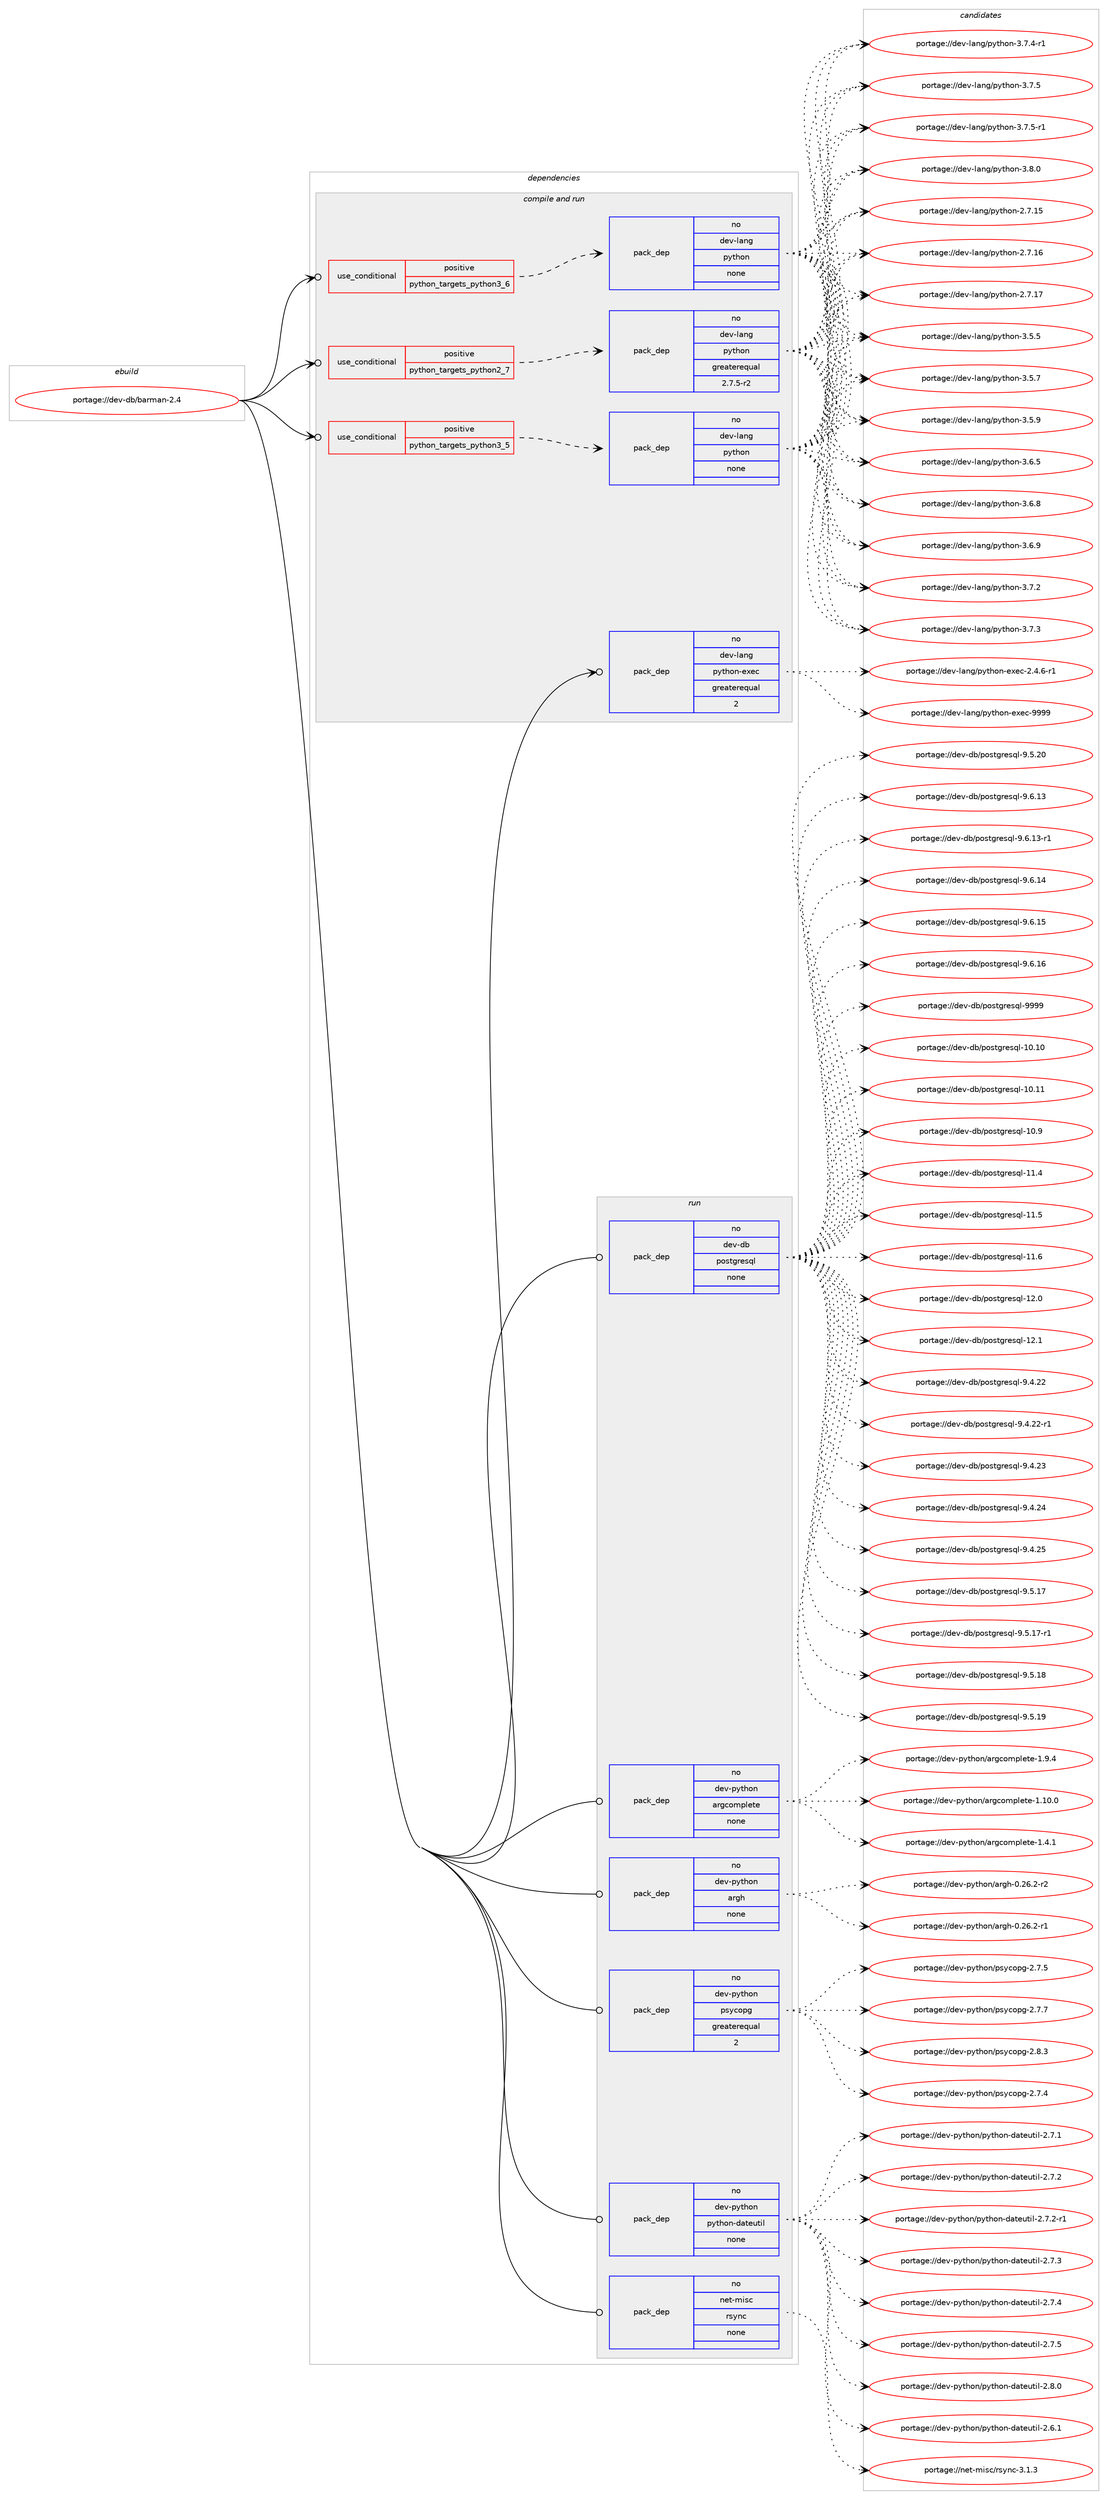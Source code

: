 digraph prolog {

# *************
# Graph options
# *************

newrank=true;
concentrate=true;
compound=true;
graph [rankdir=LR,fontname=Helvetica,fontsize=10,ranksep=1.5];#, ranksep=2.5, nodesep=0.2];
edge  [arrowhead=vee];
node  [fontname=Helvetica,fontsize=10];

# **********
# The ebuild
# **********

subgraph cluster_leftcol {
color=gray;
rank=same;
label=<<i>ebuild</i>>;
id [label="portage://dev-db/barman-2.4", color=red, width=4, href="../dev-db/barman-2.4.svg"];
}

# ****************
# The dependencies
# ****************

subgraph cluster_midcol {
color=gray;
label=<<i>dependencies</i>>;
subgraph cluster_compile {
fillcolor="#eeeeee";
style=filled;
label=<<i>compile</i>>;
}
subgraph cluster_compileandrun {
fillcolor="#eeeeee";
style=filled;
label=<<i>compile and run</i>>;
subgraph cond11954 {
dependency53042 [label=<<TABLE BORDER="0" CELLBORDER="1" CELLSPACING="0" CELLPADDING="4"><TR><TD ROWSPAN="3" CELLPADDING="10">use_conditional</TD></TR><TR><TD>positive</TD></TR><TR><TD>python_targets_python2_7</TD></TR></TABLE>>, shape=none, color=red];
subgraph pack39950 {
dependency53043 [label=<<TABLE BORDER="0" CELLBORDER="1" CELLSPACING="0" CELLPADDING="4" WIDTH="220"><TR><TD ROWSPAN="6" CELLPADDING="30">pack_dep</TD></TR><TR><TD WIDTH="110">no</TD></TR><TR><TD>dev-lang</TD></TR><TR><TD>python</TD></TR><TR><TD>greaterequal</TD></TR><TR><TD>2.7.5-r2</TD></TR></TABLE>>, shape=none, color=blue];
}
dependency53042:e -> dependency53043:w [weight=20,style="dashed",arrowhead="vee"];
}
id:e -> dependency53042:w [weight=20,style="solid",arrowhead="odotvee"];
subgraph cond11955 {
dependency53044 [label=<<TABLE BORDER="0" CELLBORDER="1" CELLSPACING="0" CELLPADDING="4"><TR><TD ROWSPAN="3" CELLPADDING="10">use_conditional</TD></TR><TR><TD>positive</TD></TR><TR><TD>python_targets_python3_5</TD></TR></TABLE>>, shape=none, color=red];
subgraph pack39951 {
dependency53045 [label=<<TABLE BORDER="0" CELLBORDER="1" CELLSPACING="0" CELLPADDING="4" WIDTH="220"><TR><TD ROWSPAN="6" CELLPADDING="30">pack_dep</TD></TR><TR><TD WIDTH="110">no</TD></TR><TR><TD>dev-lang</TD></TR><TR><TD>python</TD></TR><TR><TD>none</TD></TR><TR><TD></TD></TR></TABLE>>, shape=none, color=blue];
}
dependency53044:e -> dependency53045:w [weight=20,style="dashed",arrowhead="vee"];
}
id:e -> dependency53044:w [weight=20,style="solid",arrowhead="odotvee"];
subgraph cond11956 {
dependency53046 [label=<<TABLE BORDER="0" CELLBORDER="1" CELLSPACING="0" CELLPADDING="4"><TR><TD ROWSPAN="3" CELLPADDING="10">use_conditional</TD></TR><TR><TD>positive</TD></TR><TR><TD>python_targets_python3_6</TD></TR></TABLE>>, shape=none, color=red];
subgraph pack39952 {
dependency53047 [label=<<TABLE BORDER="0" CELLBORDER="1" CELLSPACING="0" CELLPADDING="4" WIDTH="220"><TR><TD ROWSPAN="6" CELLPADDING="30">pack_dep</TD></TR><TR><TD WIDTH="110">no</TD></TR><TR><TD>dev-lang</TD></TR><TR><TD>python</TD></TR><TR><TD>none</TD></TR><TR><TD></TD></TR></TABLE>>, shape=none, color=blue];
}
dependency53046:e -> dependency53047:w [weight=20,style="dashed",arrowhead="vee"];
}
id:e -> dependency53046:w [weight=20,style="solid",arrowhead="odotvee"];
subgraph pack39953 {
dependency53048 [label=<<TABLE BORDER="0" CELLBORDER="1" CELLSPACING="0" CELLPADDING="4" WIDTH="220"><TR><TD ROWSPAN="6" CELLPADDING="30">pack_dep</TD></TR><TR><TD WIDTH="110">no</TD></TR><TR><TD>dev-lang</TD></TR><TR><TD>python-exec</TD></TR><TR><TD>greaterequal</TD></TR><TR><TD>2</TD></TR></TABLE>>, shape=none, color=blue];
}
id:e -> dependency53048:w [weight=20,style="solid",arrowhead="odotvee"];
}
subgraph cluster_run {
fillcolor="#eeeeee";
style=filled;
label=<<i>run</i>>;
subgraph pack39954 {
dependency53049 [label=<<TABLE BORDER="0" CELLBORDER="1" CELLSPACING="0" CELLPADDING="4" WIDTH="220"><TR><TD ROWSPAN="6" CELLPADDING="30">pack_dep</TD></TR><TR><TD WIDTH="110">no</TD></TR><TR><TD>dev-db</TD></TR><TR><TD>postgresql</TD></TR><TR><TD>none</TD></TR><TR><TD></TD></TR></TABLE>>, shape=none, color=blue];
}
id:e -> dependency53049:w [weight=20,style="solid",arrowhead="odot"];
subgraph pack39955 {
dependency53050 [label=<<TABLE BORDER="0" CELLBORDER="1" CELLSPACING="0" CELLPADDING="4" WIDTH="220"><TR><TD ROWSPAN="6" CELLPADDING="30">pack_dep</TD></TR><TR><TD WIDTH="110">no</TD></TR><TR><TD>dev-python</TD></TR><TR><TD>argcomplete</TD></TR><TR><TD>none</TD></TR><TR><TD></TD></TR></TABLE>>, shape=none, color=blue];
}
id:e -> dependency53050:w [weight=20,style="solid",arrowhead="odot"];
subgraph pack39956 {
dependency53051 [label=<<TABLE BORDER="0" CELLBORDER="1" CELLSPACING="0" CELLPADDING="4" WIDTH="220"><TR><TD ROWSPAN="6" CELLPADDING="30">pack_dep</TD></TR><TR><TD WIDTH="110">no</TD></TR><TR><TD>dev-python</TD></TR><TR><TD>argh</TD></TR><TR><TD>none</TD></TR><TR><TD></TD></TR></TABLE>>, shape=none, color=blue];
}
id:e -> dependency53051:w [weight=20,style="solid",arrowhead="odot"];
subgraph pack39957 {
dependency53052 [label=<<TABLE BORDER="0" CELLBORDER="1" CELLSPACING="0" CELLPADDING="4" WIDTH="220"><TR><TD ROWSPAN="6" CELLPADDING="30">pack_dep</TD></TR><TR><TD WIDTH="110">no</TD></TR><TR><TD>dev-python</TD></TR><TR><TD>psycopg</TD></TR><TR><TD>greaterequal</TD></TR><TR><TD>2</TD></TR></TABLE>>, shape=none, color=blue];
}
id:e -> dependency53052:w [weight=20,style="solid",arrowhead="odot"];
subgraph pack39958 {
dependency53053 [label=<<TABLE BORDER="0" CELLBORDER="1" CELLSPACING="0" CELLPADDING="4" WIDTH="220"><TR><TD ROWSPAN="6" CELLPADDING="30">pack_dep</TD></TR><TR><TD WIDTH="110">no</TD></TR><TR><TD>dev-python</TD></TR><TR><TD>python-dateutil</TD></TR><TR><TD>none</TD></TR><TR><TD></TD></TR></TABLE>>, shape=none, color=blue];
}
id:e -> dependency53053:w [weight=20,style="solid",arrowhead="odot"];
subgraph pack39959 {
dependency53054 [label=<<TABLE BORDER="0" CELLBORDER="1" CELLSPACING="0" CELLPADDING="4" WIDTH="220"><TR><TD ROWSPAN="6" CELLPADDING="30">pack_dep</TD></TR><TR><TD WIDTH="110">no</TD></TR><TR><TD>net-misc</TD></TR><TR><TD>rsync</TD></TR><TR><TD>none</TD></TR><TR><TD></TD></TR></TABLE>>, shape=none, color=blue];
}
id:e -> dependency53054:w [weight=20,style="solid",arrowhead="odot"];
}
}

# **************
# The candidates
# **************

subgraph cluster_choices {
rank=same;
color=gray;
label=<<i>candidates</i>>;

subgraph choice39950 {
color=black;
nodesep=1;
choiceportage10010111845108971101034711212111610411111045504655464953 [label="portage://dev-lang/python-2.7.15", color=red, width=4,href="../dev-lang/python-2.7.15.svg"];
choiceportage10010111845108971101034711212111610411111045504655464954 [label="portage://dev-lang/python-2.7.16", color=red, width=4,href="../dev-lang/python-2.7.16.svg"];
choiceportage10010111845108971101034711212111610411111045504655464955 [label="portage://dev-lang/python-2.7.17", color=red, width=4,href="../dev-lang/python-2.7.17.svg"];
choiceportage100101118451089711010347112121116104111110455146534653 [label="portage://dev-lang/python-3.5.5", color=red, width=4,href="../dev-lang/python-3.5.5.svg"];
choiceportage100101118451089711010347112121116104111110455146534655 [label="portage://dev-lang/python-3.5.7", color=red, width=4,href="../dev-lang/python-3.5.7.svg"];
choiceportage100101118451089711010347112121116104111110455146534657 [label="portage://dev-lang/python-3.5.9", color=red, width=4,href="../dev-lang/python-3.5.9.svg"];
choiceportage100101118451089711010347112121116104111110455146544653 [label="portage://dev-lang/python-3.6.5", color=red, width=4,href="../dev-lang/python-3.6.5.svg"];
choiceportage100101118451089711010347112121116104111110455146544656 [label="portage://dev-lang/python-3.6.8", color=red, width=4,href="../dev-lang/python-3.6.8.svg"];
choiceportage100101118451089711010347112121116104111110455146544657 [label="portage://dev-lang/python-3.6.9", color=red, width=4,href="../dev-lang/python-3.6.9.svg"];
choiceportage100101118451089711010347112121116104111110455146554650 [label="portage://dev-lang/python-3.7.2", color=red, width=4,href="../dev-lang/python-3.7.2.svg"];
choiceportage100101118451089711010347112121116104111110455146554651 [label="portage://dev-lang/python-3.7.3", color=red, width=4,href="../dev-lang/python-3.7.3.svg"];
choiceportage1001011184510897110103471121211161041111104551465546524511449 [label="portage://dev-lang/python-3.7.4-r1", color=red, width=4,href="../dev-lang/python-3.7.4-r1.svg"];
choiceportage100101118451089711010347112121116104111110455146554653 [label="portage://dev-lang/python-3.7.5", color=red, width=4,href="../dev-lang/python-3.7.5.svg"];
choiceportage1001011184510897110103471121211161041111104551465546534511449 [label="portage://dev-lang/python-3.7.5-r1", color=red, width=4,href="../dev-lang/python-3.7.5-r1.svg"];
choiceportage100101118451089711010347112121116104111110455146564648 [label="portage://dev-lang/python-3.8.0", color=red, width=4,href="../dev-lang/python-3.8.0.svg"];
dependency53043:e -> choiceportage10010111845108971101034711212111610411111045504655464953:w [style=dotted,weight="100"];
dependency53043:e -> choiceportage10010111845108971101034711212111610411111045504655464954:w [style=dotted,weight="100"];
dependency53043:e -> choiceportage10010111845108971101034711212111610411111045504655464955:w [style=dotted,weight="100"];
dependency53043:e -> choiceportage100101118451089711010347112121116104111110455146534653:w [style=dotted,weight="100"];
dependency53043:e -> choiceportage100101118451089711010347112121116104111110455146534655:w [style=dotted,weight="100"];
dependency53043:e -> choiceportage100101118451089711010347112121116104111110455146534657:w [style=dotted,weight="100"];
dependency53043:e -> choiceportage100101118451089711010347112121116104111110455146544653:w [style=dotted,weight="100"];
dependency53043:e -> choiceportage100101118451089711010347112121116104111110455146544656:w [style=dotted,weight="100"];
dependency53043:e -> choiceportage100101118451089711010347112121116104111110455146544657:w [style=dotted,weight="100"];
dependency53043:e -> choiceportage100101118451089711010347112121116104111110455146554650:w [style=dotted,weight="100"];
dependency53043:e -> choiceportage100101118451089711010347112121116104111110455146554651:w [style=dotted,weight="100"];
dependency53043:e -> choiceportage1001011184510897110103471121211161041111104551465546524511449:w [style=dotted,weight="100"];
dependency53043:e -> choiceportage100101118451089711010347112121116104111110455146554653:w [style=dotted,weight="100"];
dependency53043:e -> choiceportage1001011184510897110103471121211161041111104551465546534511449:w [style=dotted,weight="100"];
dependency53043:e -> choiceportage100101118451089711010347112121116104111110455146564648:w [style=dotted,weight="100"];
}
subgraph choice39951 {
color=black;
nodesep=1;
choiceportage10010111845108971101034711212111610411111045504655464953 [label="portage://dev-lang/python-2.7.15", color=red, width=4,href="../dev-lang/python-2.7.15.svg"];
choiceportage10010111845108971101034711212111610411111045504655464954 [label="portage://dev-lang/python-2.7.16", color=red, width=4,href="../dev-lang/python-2.7.16.svg"];
choiceportage10010111845108971101034711212111610411111045504655464955 [label="portage://dev-lang/python-2.7.17", color=red, width=4,href="../dev-lang/python-2.7.17.svg"];
choiceportage100101118451089711010347112121116104111110455146534653 [label="portage://dev-lang/python-3.5.5", color=red, width=4,href="../dev-lang/python-3.5.5.svg"];
choiceportage100101118451089711010347112121116104111110455146534655 [label="portage://dev-lang/python-3.5.7", color=red, width=4,href="../dev-lang/python-3.5.7.svg"];
choiceportage100101118451089711010347112121116104111110455146534657 [label="portage://dev-lang/python-3.5.9", color=red, width=4,href="../dev-lang/python-3.5.9.svg"];
choiceportage100101118451089711010347112121116104111110455146544653 [label="portage://dev-lang/python-3.6.5", color=red, width=4,href="../dev-lang/python-3.6.5.svg"];
choiceportage100101118451089711010347112121116104111110455146544656 [label="portage://dev-lang/python-3.6.8", color=red, width=4,href="../dev-lang/python-3.6.8.svg"];
choiceportage100101118451089711010347112121116104111110455146544657 [label="portage://dev-lang/python-3.6.9", color=red, width=4,href="../dev-lang/python-3.6.9.svg"];
choiceportage100101118451089711010347112121116104111110455146554650 [label="portage://dev-lang/python-3.7.2", color=red, width=4,href="../dev-lang/python-3.7.2.svg"];
choiceportage100101118451089711010347112121116104111110455146554651 [label="portage://dev-lang/python-3.7.3", color=red, width=4,href="../dev-lang/python-3.7.3.svg"];
choiceportage1001011184510897110103471121211161041111104551465546524511449 [label="portage://dev-lang/python-3.7.4-r1", color=red, width=4,href="../dev-lang/python-3.7.4-r1.svg"];
choiceportage100101118451089711010347112121116104111110455146554653 [label="portage://dev-lang/python-3.7.5", color=red, width=4,href="../dev-lang/python-3.7.5.svg"];
choiceportage1001011184510897110103471121211161041111104551465546534511449 [label="portage://dev-lang/python-3.7.5-r1", color=red, width=4,href="../dev-lang/python-3.7.5-r1.svg"];
choiceportage100101118451089711010347112121116104111110455146564648 [label="portage://dev-lang/python-3.8.0", color=red, width=4,href="../dev-lang/python-3.8.0.svg"];
dependency53045:e -> choiceportage10010111845108971101034711212111610411111045504655464953:w [style=dotted,weight="100"];
dependency53045:e -> choiceportage10010111845108971101034711212111610411111045504655464954:w [style=dotted,weight="100"];
dependency53045:e -> choiceportage10010111845108971101034711212111610411111045504655464955:w [style=dotted,weight="100"];
dependency53045:e -> choiceportage100101118451089711010347112121116104111110455146534653:w [style=dotted,weight="100"];
dependency53045:e -> choiceportage100101118451089711010347112121116104111110455146534655:w [style=dotted,weight="100"];
dependency53045:e -> choiceportage100101118451089711010347112121116104111110455146534657:w [style=dotted,weight="100"];
dependency53045:e -> choiceportage100101118451089711010347112121116104111110455146544653:w [style=dotted,weight="100"];
dependency53045:e -> choiceportage100101118451089711010347112121116104111110455146544656:w [style=dotted,weight="100"];
dependency53045:e -> choiceportage100101118451089711010347112121116104111110455146544657:w [style=dotted,weight="100"];
dependency53045:e -> choiceportage100101118451089711010347112121116104111110455146554650:w [style=dotted,weight="100"];
dependency53045:e -> choiceportage100101118451089711010347112121116104111110455146554651:w [style=dotted,weight="100"];
dependency53045:e -> choiceportage1001011184510897110103471121211161041111104551465546524511449:w [style=dotted,weight="100"];
dependency53045:e -> choiceportage100101118451089711010347112121116104111110455146554653:w [style=dotted,weight="100"];
dependency53045:e -> choiceportage1001011184510897110103471121211161041111104551465546534511449:w [style=dotted,weight="100"];
dependency53045:e -> choiceportage100101118451089711010347112121116104111110455146564648:w [style=dotted,weight="100"];
}
subgraph choice39952 {
color=black;
nodesep=1;
choiceportage10010111845108971101034711212111610411111045504655464953 [label="portage://dev-lang/python-2.7.15", color=red, width=4,href="../dev-lang/python-2.7.15.svg"];
choiceportage10010111845108971101034711212111610411111045504655464954 [label="portage://dev-lang/python-2.7.16", color=red, width=4,href="../dev-lang/python-2.7.16.svg"];
choiceportage10010111845108971101034711212111610411111045504655464955 [label="portage://dev-lang/python-2.7.17", color=red, width=4,href="../dev-lang/python-2.7.17.svg"];
choiceportage100101118451089711010347112121116104111110455146534653 [label="portage://dev-lang/python-3.5.5", color=red, width=4,href="../dev-lang/python-3.5.5.svg"];
choiceportage100101118451089711010347112121116104111110455146534655 [label="portage://dev-lang/python-3.5.7", color=red, width=4,href="../dev-lang/python-3.5.7.svg"];
choiceportage100101118451089711010347112121116104111110455146534657 [label="portage://dev-lang/python-3.5.9", color=red, width=4,href="../dev-lang/python-3.5.9.svg"];
choiceportage100101118451089711010347112121116104111110455146544653 [label="portage://dev-lang/python-3.6.5", color=red, width=4,href="../dev-lang/python-3.6.5.svg"];
choiceportage100101118451089711010347112121116104111110455146544656 [label="portage://dev-lang/python-3.6.8", color=red, width=4,href="../dev-lang/python-3.6.8.svg"];
choiceportage100101118451089711010347112121116104111110455146544657 [label="portage://dev-lang/python-3.6.9", color=red, width=4,href="../dev-lang/python-3.6.9.svg"];
choiceportage100101118451089711010347112121116104111110455146554650 [label="portage://dev-lang/python-3.7.2", color=red, width=4,href="../dev-lang/python-3.7.2.svg"];
choiceportage100101118451089711010347112121116104111110455146554651 [label="portage://dev-lang/python-3.7.3", color=red, width=4,href="../dev-lang/python-3.7.3.svg"];
choiceportage1001011184510897110103471121211161041111104551465546524511449 [label="portage://dev-lang/python-3.7.4-r1", color=red, width=4,href="../dev-lang/python-3.7.4-r1.svg"];
choiceportage100101118451089711010347112121116104111110455146554653 [label="portage://dev-lang/python-3.7.5", color=red, width=4,href="../dev-lang/python-3.7.5.svg"];
choiceportage1001011184510897110103471121211161041111104551465546534511449 [label="portage://dev-lang/python-3.7.5-r1", color=red, width=4,href="../dev-lang/python-3.7.5-r1.svg"];
choiceportage100101118451089711010347112121116104111110455146564648 [label="portage://dev-lang/python-3.8.0", color=red, width=4,href="../dev-lang/python-3.8.0.svg"];
dependency53047:e -> choiceportage10010111845108971101034711212111610411111045504655464953:w [style=dotted,weight="100"];
dependency53047:e -> choiceportage10010111845108971101034711212111610411111045504655464954:w [style=dotted,weight="100"];
dependency53047:e -> choiceportage10010111845108971101034711212111610411111045504655464955:w [style=dotted,weight="100"];
dependency53047:e -> choiceportage100101118451089711010347112121116104111110455146534653:w [style=dotted,weight="100"];
dependency53047:e -> choiceportage100101118451089711010347112121116104111110455146534655:w [style=dotted,weight="100"];
dependency53047:e -> choiceportage100101118451089711010347112121116104111110455146534657:w [style=dotted,weight="100"];
dependency53047:e -> choiceportage100101118451089711010347112121116104111110455146544653:w [style=dotted,weight="100"];
dependency53047:e -> choiceportage100101118451089711010347112121116104111110455146544656:w [style=dotted,weight="100"];
dependency53047:e -> choiceportage100101118451089711010347112121116104111110455146544657:w [style=dotted,weight="100"];
dependency53047:e -> choiceportage100101118451089711010347112121116104111110455146554650:w [style=dotted,weight="100"];
dependency53047:e -> choiceportage100101118451089711010347112121116104111110455146554651:w [style=dotted,weight="100"];
dependency53047:e -> choiceportage1001011184510897110103471121211161041111104551465546524511449:w [style=dotted,weight="100"];
dependency53047:e -> choiceportage100101118451089711010347112121116104111110455146554653:w [style=dotted,weight="100"];
dependency53047:e -> choiceportage1001011184510897110103471121211161041111104551465546534511449:w [style=dotted,weight="100"];
dependency53047:e -> choiceportage100101118451089711010347112121116104111110455146564648:w [style=dotted,weight="100"];
}
subgraph choice39953 {
color=black;
nodesep=1;
choiceportage10010111845108971101034711212111610411111045101120101994550465246544511449 [label="portage://dev-lang/python-exec-2.4.6-r1", color=red, width=4,href="../dev-lang/python-exec-2.4.6-r1.svg"];
choiceportage10010111845108971101034711212111610411111045101120101994557575757 [label="portage://dev-lang/python-exec-9999", color=red, width=4,href="../dev-lang/python-exec-9999.svg"];
dependency53048:e -> choiceportage10010111845108971101034711212111610411111045101120101994550465246544511449:w [style=dotted,weight="100"];
dependency53048:e -> choiceportage10010111845108971101034711212111610411111045101120101994557575757:w [style=dotted,weight="100"];
}
subgraph choice39954 {
color=black;
nodesep=1;
choiceportage100101118451009847112111115116103114101115113108454948464948 [label="portage://dev-db/postgresql-10.10", color=red, width=4,href="../dev-db/postgresql-10.10.svg"];
choiceportage100101118451009847112111115116103114101115113108454948464949 [label="portage://dev-db/postgresql-10.11", color=red, width=4,href="../dev-db/postgresql-10.11.svg"];
choiceportage1001011184510098471121111151161031141011151131084549484657 [label="portage://dev-db/postgresql-10.9", color=red, width=4,href="../dev-db/postgresql-10.9.svg"];
choiceportage1001011184510098471121111151161031141011151131084549494652 [label="portage://dev-db/postgresql-11.4", color=red, width=4,href="../dev-db/postgresql-11.4.svg"];
choiceportage1001011184510098471121111151161031141011151131084549494653 [label="portage://dev-db/postgresql-11.5", color=red, width=4,href="../dev-db/postgresql-11.5.svg"];
choiceportage1001011184510098471121111151161031141011151131084549494654 [label="portage://dev-db/postgresql-11.6", color=red, width=4,href="../dev-db/postgresql-11.6.svg"];
choiceportage1001011184510098471121111151161031141011151131084549504648 [label="portage://dev-db/postgresql-12.0", color=red, width=4,href="../dev-db/postgresql-12.0.svg"];
choiceportage1001011184510098471121111151161031141011151131084549504649 [label="portage://dev-db/postgresql-12.1", color=red, width=4,href="../dev-db/postgresql-12.1.svg"];
choiceportage10010111845100984711211111511610311410111511310845574652465050 [label="portage://dev-db/postgresql-9.4.22", color=red, width=4,href="../dev-db/postgresql-9.4.22.svg"];
choiceportage100101118451009847112111115116103114101115113108455746524650504511449 [label="portage://dev-db/postgresql-9.4.22-r1", color=red, width=4,href="../dev-db/postgresql-9.4.22-r1.svg"];
choiceportage10010111845100984711211111511610311410111511310845574652465051 [label="portage://dev-db/postgresql-9.4.23", color=red, width=4,href="../dev-db/postgresql-9.4.23.svg"];
choiceportage10010111845100984711211111511610311410111511310845574652465052 [label="portage://dev-db/postgresql-9.4.24", color=red, width=4,href="../dev-db/postgresql-9.4.24.svg"];
choiceportage10010111845100984711211111511610311410111511310845574652465053 [label="portage://dev-db/postgresql-9.4.25", color=red, width=4,href="../dev-db/postgresql-9.4.25.svg"];
choiceportage10010111845100984711211111511610311410111511310845574653464955 [label="portage://dev-db/postgresql-9.5.17", color=red, width=4,href="../dev-db/postgresql-9.5.17.svg"];
choiceportage100101118451009847112111115116103114101115113108455746534649554511449 [label="portage://dev-db/postgresql-9.5.17-r1", color=red, width=4,href="../dev-db/postgresql-9.5.17-r1.svg"];
choiceportage10010111845100984711211111511610311410111511310845574653464956 [label="portage://dev-db/postgresql-9.5.18", color=red, width=4,href="../dev-db/postgresql-9.5.18.svg"];
choiceportage10010111845100984711211111511610311410111511310845574653464957 [label="portage://dev-db/postgresql-9.5.19", color=red, width=4,href="../dev-db/postgresql-9.5.19.svg"];
choiceportage10010111845100984711211111511610311410111511310845574653465048 [label="portage://dev-db/postgresql-9.5.20", color=red, width=4,href="../dev-db/postgresql-9.5.20.svg"];
choiceportage10010111845100984711211111511610311410111511310845574654464951 [label="portage://dev-db/postgresql-9.6.13", color=red, width=4,href="../dev-db/postgresql-9.6.13.svg"];
choiceportage100101118451009847112111115116103114101115113108455746544649514511449 [label="portage://dev-db/postgresql-9.6.13-r1", color=red, width=4,href="../dev-db/postgresql-9.6.13-r1.svg"];
choiceportage10010111845100984711211111511610311410111511310845574654464952 [label="portage://dev-db/postgresql-9.6.14", color=red, width=4,href="../dev-db/postgresql-9.6.14.svg"];
choiceportage10010111845100984711211111511610311410111511310845574654464953 [label="portage://dev-db/postgresql-9.6.15", color=red, width=4,href="../dev-db/postgresql-9.6.15.svg"];
choiceportage10010111845100984711211111511610311410111511310845574654464954 [label="portage://dev-db/postgresql-9.6.16", color=red, width=4,href="../dev-db/postgresql-9.6.16.svg"];
choiceportage1001011184510098471121111151161031141011151131084557575757 [label="portage://dev-db/postgresql-9999", color=red, width=4,href="../dev-db/postgresql-9999.svg"];
dependency53049:e -> choiceportage100101118451009847112111115116103114101115113108454948464948:w [style=dotted,weight="100"];
dependency53049:e -> choiceportage100101118451009847112111115116103114101115113108454948464949:w [style=dotted,weight="100"];
dependency53049:e -> choiceportage1001011184510098471121111151161031141011151131084549484657:w [style=dotted,weight="100"];
dependency53049:e -> choiceportage1001011184510098471121111151161031141011151131084549494652:w [style=dotted,weight="100"];
dependency53049:e -> choiceportage1001011184510098471121111151161031141011151131084549494653:w [style=dotted,weight="100"];
dependency53049:e -> choiceportage1001011184510098471121111151161031141011151131084549494654:w [style=dotted,weight="100"];
dependency53049:e -> choiceportage1001011184510098471121111151161031141011151131084549504648:w [style=dotted,weight="100"];
dependency53049:e -> choiceportage1001011184510098471121111151161031141011151131084549504649:w [style=dotted,weight="100"];
dependency53049:e -> choiceportage10010111845100984711211111511610311410111511310845574652465050:w [style=dotted,weight="100"];
dependency53049:e -> choiceportage100101118451009847112111115116103114101115113108455746524650504511449:w [style=dotted,weight="100"];
dependency53049:e -> choiceportage10010111845100984711211111511610311410111511310845574652465051:w [style=dotted,weight="100"];
dependency53049:e -> choiceportage10010111845100984711211111511610311410111511310845574652465052:w [style=dotted,weight="100"];
dependency53049:e -> choiceportage10010111845100984711211111511610311410111511310845574652465053:w [style=dotted,weight="100"];
dependency53049:e -> choiceportage10010111845100984711211111511610311410111511310845574653464955:w [style=dotted,weight="100"];
dependency53049:e -> choiceportage100101118451009847112111115116103114101115113108455746534649554511449:w [style=dotted,weight="100"];
dependency53049:e -> choiceportage10010111845100984711211111511610311410111511310845574653464956:w [style=dotted,weight="100"];
dependency53049:e -> choiceportage10010111845100984711211111511610311410111511310845574653464957:w [style=dotted,weight="100"];
dependency53049:e -> choiceportage10010111845100984711211111511610311410111511310845574653465048:w [style=dotted,weight="100"];
dependency53049:e -> choiceportage10010111845100984711211111511610311410111511310845574654464951:w [style=dotted,weight="100"];
dependency53049:e -> choiceportage100101118451009847112111115116103114101115113108455746544649514511449:w [style=dotted,weight="100"];
dependency53049:e -> choiceportage10010111845100984711211111511610311410111511310845574654464952:w [style=dotted,weight="100"];
dependency53049:e -> choiceportage10010111845100984711211111511610311410111511310845574654464953:w [style=dotted,weight="100"];
dependency53049:e -> choiceportage10010111845100984711211111511610311410111511310845574654464954:w [style=dotted,weight="100"];
dependency53049:e -> choiceportage1001011184510098471121111151161031141011151131084557575757:w [style=dotted,weight="100"];
}
subgraph choice39955 {
color=black;
nodesep=1;
choiceportage1001011184511212111610411111047971141039911110911210810111610145494649484648 [label="portage://dev-python/argcomplete-1.10.0", color=red, width=4,href="../dev-python/argcomplete-1.10.0.svg"];
choiceportage10010111845112121116104111110479711410399111109112108101116101454946524649 [label="portage://dev-python/argcomplete-1.4.1", color=red, width=4,href="../dev-python/argcomplete-1.4.1.svg"];
choiceportage10010111845112121116104111110479711410399111109112108101116101454946574652 [label="portage://dev-python/argcomplete-1.9.4", color=red, width=4,href="../dev-python/argcomplete-1.9.4.svg"];
dependency53050:e -> choiceportage1001011184511212111610411111047971141039911110911210810111610145494649484648:w [style=dotted,weight="100"];
dependency53050:e -> choiceportage10010111845112121116104111110479711410399111109112108101116101454946524649:w [style=dotted,weight="100"];
dependency53050:e -> choiceportage10010111845112121116104111110479711410399111109112108101116101454946574652:w [style=dotted,weight="100"];
}
subgraph choice39956 {
color=black;
nodesep=1;
choiceportage100101118451121211161041111104797114103104454846505446504511449 [label="portage://dev-python/argh-0.26.2-r1", color=red, width=4,href="../dev-python/argh-0.26.2-r1.svg"];
choiceportage100101118451121211161041111104797114103104454846505446504511450 [label="portage://dev-python/argh-0.26.2-r2", color=red, width=4,href="../dev-python/argh-0.26.2-r2.svg"];
dependency53051:e -> choiceportage100101118451121211161041111104797114103104454846505446504511449:w [style=dotted,weight="100"];
dependency53051:e -> choiceportage100101118451121211161041111104797114103104454846505446504511450:w [style=dotted,weight="100"];
}
subgraph choice39957 {
color=black;
nodesep=1;
choiceportage100101118451121211161041111104711211512199111112103455046554652 [label="portage://dev-python/psycopg-2.7.4", color=red, width=4,href="../dev-python/psycopg-2.7.4.svg"];
choiceportage100101118451121211161041111104711211512199111112103455046554653 [label="portage://dev-python/psycopg-2.7.5", color=red, width=4,href="../dev-python/psycopg-2.7.5.svg"];
choiceportage100101118451121211161041111104711211512199111112103455046554655 [label="portage://dev-python/psycopg-2.7.7", color=red, width=4,href="../dev-python/psycopg-2.7.7.svg"];
choiceportage100101118451121211161041111104711211512199111112103455046564651 [label="portage://dev-python/psycopg-2.8.3", color=red, width=4,href="../dev-python/psycopg-2.8.3.svg"];
dependency53052:e -> choiceportage100101118451121211161041111104711211512199111112103455046554652:w [style=dotted,weight="100"];
dependency53052:e -> choiceportage100101118451121211161041111104711211512199111112103455046554653:w [style=dotted,weight="100"];
dependency53052:e -> choiceportage100101118451121211161041111104711211512199111112103455046554655:w [style=dotted,weight="100"];
dependency53052:e -> choiceportage100101118451121211161041111104711211512199111112103455046564651:w [style=dotted,weight="100"];
}
subgraph choice39958 {
color=black;
nodesep=1;
choiceportage10010111845112121116104111110471121211161041111104510097116101117116105108455046544649 [label="portage://dev-python/python-dateutil-2.6.1", color=red, width=4,href="../dev-python/python-dateutil-2.6.1.svg"];
choiceportage10010111845112121116104111110471121211161041111104510097116101117116105108455046554649 [label="portage://dev-python/python-dateutil-2.7.1", color=red, width=4,href="../dev-python/python-dateutil-2.7.1.svg"];
choiceportage10010111845112121116104111110471121211161041111104510097116101117116105108455046554650 [label="portage://dev-python/python-dateutil-2.7.2", color=red, width=4,href="../dev-python/python-dateutil-2.7.2.svg"];
choiceportage100101118451121211161041111104711212111610411111045100971161011171161051084550465546504511449 [label="portage://dev-python/python-dateutil-2.7.2-r1", color=red, width=4,href="../dev-python/python-dateutil-2.7.2-r1.svg"];
choiceportage10010111845112121116104111110471121211161041111104510097116101117116105108455046554651 [label="portage://dev-python/python-dateutil-2.7.3", color=red, width=4,href="../dev-python/python-dateutil-2.7.3.svg"];
choiceportage10010111845112121116104111110471121211161041111104510097116101117116105108455046554652 [label="portage://dev-python/python-dateutil-2.7.4", color=red, width=4,href="../dev-python/python-dateutil-2.7.4.svg"];
choiceportage10010111845112121116104111110471121211161041111104510097116101117116105108455046554653 [label="portage://dev-python/python-dateutil-2.7.5", color=red, width=4,href="../dev-python/python-dateutil-2.7.5.svg"];
choiceportage10010111845112121116104111110471121211161041111104510097116101117116105108455046564648 [label="portage://dev-python/python-dateutil-2.8.0", color=red, width=4,href="../dev-python/python-dateutil-2.8.0.svg"];
dependency53053:e -> choiceportage10010111845112121116104111110471121211161041111104510097116101117116105108455046544649:w [style=dotted,weight="100"];
dependency53053:e -> choiceportage10010111845112121116104111110471121211161041111104510097116101117116105108455046554649:w [style=dotted,weight="100"];
dependency53053:e -> choiceportage10010111845112121116104111110471121211161041111104510097116101117116105108455046554650:w [style=dotted,weight="100"];
dependency53053:e -> choiceportage100101118451121211161041111104711212111610411111045100971161011171161051084550465546504511449:w [style=dotted,weight="100"];
dependency53053:e -> choiceportage10010111845112121116104111110471121211161041111104510097116101117116105108455046554651:w [style=dotted,weight="100"];
dependency53053:e -> choiceportage10010111845112121116104111110471121211161041111104510097116101117116105108455046554652:w [style=dotted,weight="100"];
dependency53053:e -> choiceportage10010111845112121116104111110471121211161041111104510097116101117116105108455046554653:w [style=dotted,weight="100"];
dependency53053:e -> choiceportage10010111845112121116104111110471121211161041111104510097116101117116105108455046564648:w [style=dotted,weight="100"];
}
subgraph choice39959 {
color=black;
nodesep=1;
choiceportage11010111645109105115994711411512111099455146494651 [label="portage://net-misc/rsync-3.1.3", color=red, width=4,href="../net-misc/rsync-3.1.3.svg"];
dependency53054:e -> choiceportage11010111645109105115994711411512111099455146494651:w [style=dotted,weight="100"];
}
}

}
